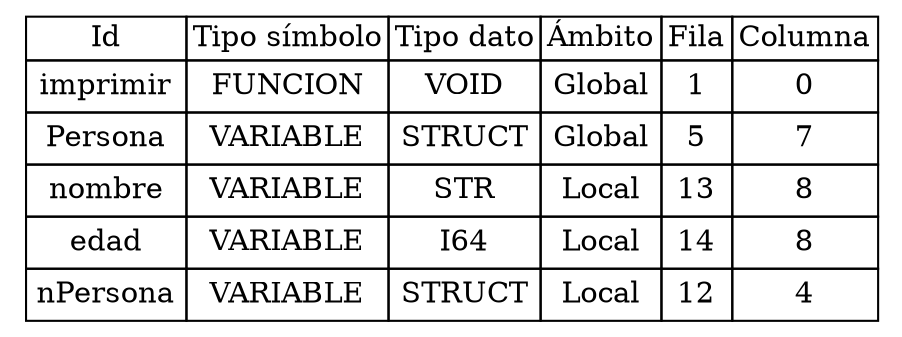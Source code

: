 
	digraph {
		tablaSimbolos [
		  shape=plaintext
		  label=<
			<table border='0' cellborder='1' color='black' cellspacing='0'>
			  <tr>
				  <td>Id</td>
				  <td>Tipo símbolo</td>
				  <td>Tipo dato</td>
				  <td>Ámbito</td>
				  <td>Fila</td>
				  <td>Columna</td>
			  </tr>
	
<tr>
<td cellpadding='4'>
imprimir
</td>
<td cellpadding='4'>FUNCION
</td>
<td cellpadding='4'>VOID
</td>
<td cellpadding='4'>Global
</td>
<td cellpadding='4'>
1
</td>
<td cellpadding='4'>
0
</td>
</tr>

<tr>
<td cellpadding='4'>
Persona
</td>
<td cellpadding='4'>VARIABLE
</td>
<td cellpadding='4'>STRUCT
</td>
<td cellpadding='4'>Global
</td>
<td cellpadding='4'>
5
</td>
<td cellpadding='4'>
7
</td>
</tr>

<tr>
<td cellpadding='4'>
nombre
</td>
<td cellpadding='4'>VARIABLE
</td>
<td cellpadding='4'>STR
</td>
<td cellpadding='4'>Local
</td>
<td cellpadding='4'>
13
</td>
<td cellpadding='4'>
8
</td>
</tr>

<tr>
<td cellpadding='4'>
edad
</td>
<td cellpadding='4'>VARIABLE
</td>
<td cellpadding='4'>I64
</td>
<td cellpadding='4'>Local
</td>
<td cellpadding='4'>
14
</td>
<td cellpadding='4'>
8
</td>
</tr>

<tr>
<td cellpadding='4'>
nPersona
</td>
<td cellpadding='4'>VARIABLE
</td>
<td cellpadding='4'>STRUCT
</td>
<td cellpadding='4'>Local
</td>
<td cellpadding='4'>
12
</td>
<td cellpadding='4'>
4
</td>
</tr>

		</table>
		>];
	}
	